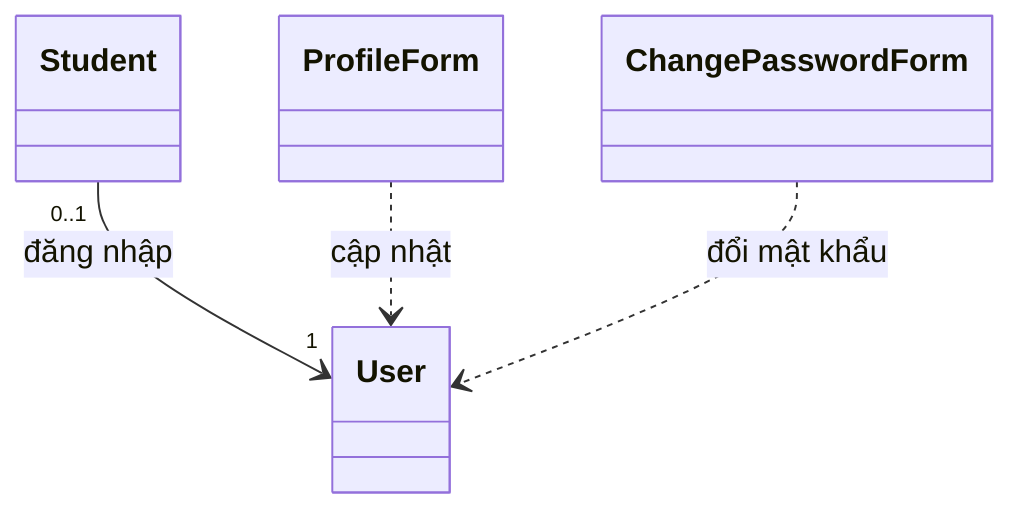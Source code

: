 classDiagram
    class User
    class Student
    class ProfileForm
    class ChangePasswordForm
    Student "0..1" --> "1" User : đăng nhập
    ProfileForm ..> User : cập nhật
    ChangePasswordForm ..> User : đổi mật khẩu